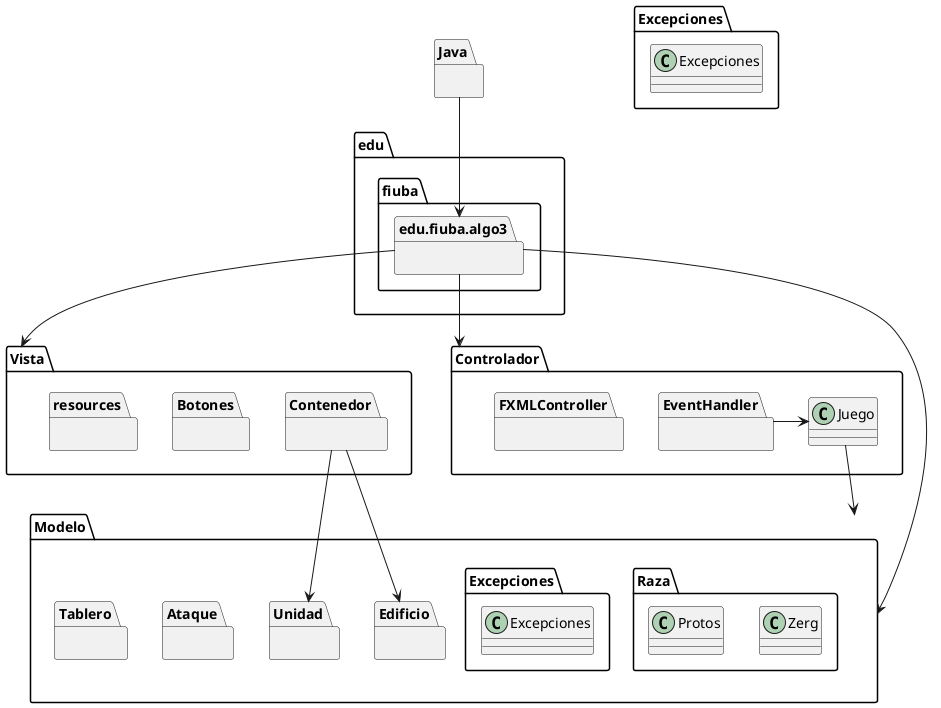 @startuml
package Java{}

package edu.fiuba.algo3{}

package Vista{
    package Contenedor{}
    package Botones{}
    package resources{}
    }

package Controlador{
    class Juego
    package EventHandler{}
    package FXMLController{}

    }

package  Modelo{

    package Edificio {}
    package Unidad {}
    package Ataque {}

    package Raza {
        class Zerg
        class Protos
        }

    package Tablero {}


    package Excepciones {
        class Excepciones
        }
    }

package Excepciones {
    class Excepciones
    }

Java --> edu.fiuba.algo3
edu.fiuba.algo3 --> Modelo
edu.fiuba.algo3 --> Vista
edu.fiuba.algo3 --> Controlador
EventHandler -> Juego
Juego --> Modelo
Contenedor --> Edificio
Contenedor --> Unidad


@enduml